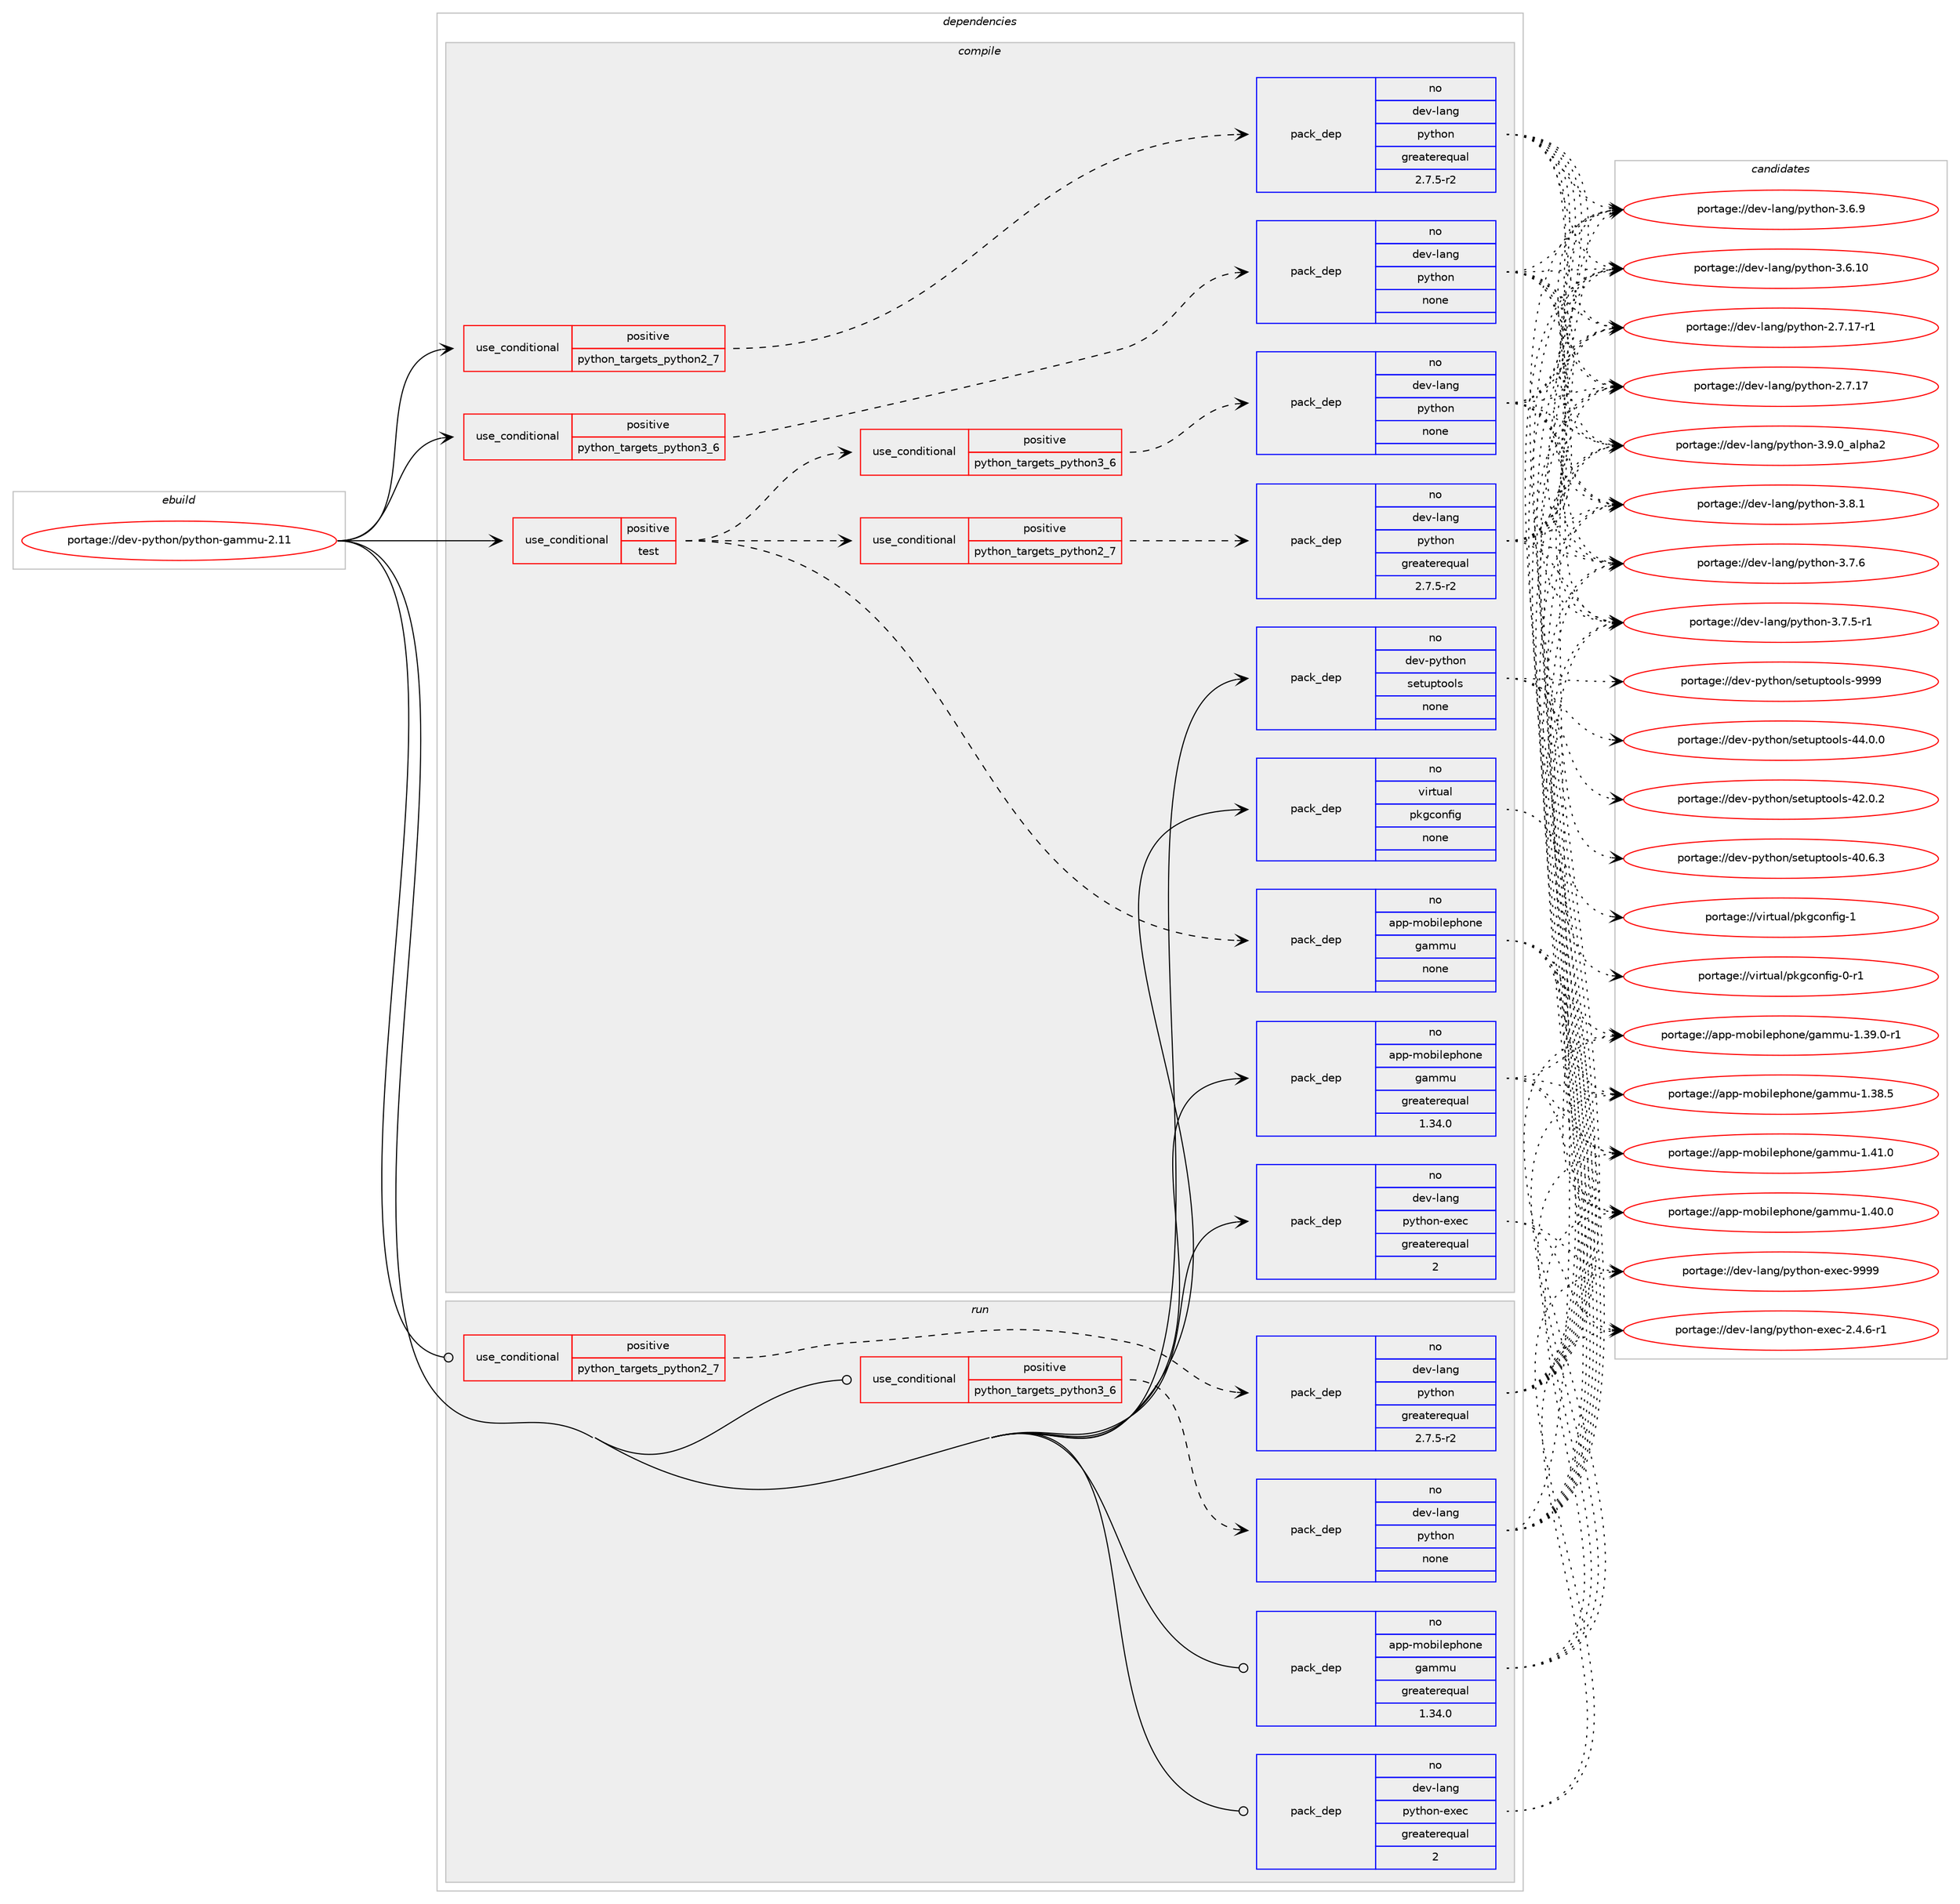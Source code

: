 digraph prolog {

# *************
# Graph options
# *************

newrank=true;
concentrate=true;
compound=true;
graph [rankdir=LR,fontname=Helvetica,fontsize=10,ranksep=1.5];#, ranksep=2.5, nodesep=0.2];
edge  [arrowhead=vee];
node  [fontname=Helvetica,fontsize=10];

# **********
# The ebuild
# **********

subgraph cluster_leftcol {
color=gray;
rank=same;
label=<<i>ebuild</i>>;
id [label="portage://dev-python/python-gammu-2.11", color=red, width=4, href="../dev-python/python-gammu-2.11.svg"];
}

# ****************
# The dependencies
# ****************

subgraph cluster_midcol {
color=gray;
label=<<i>dependencies</i>>;
subgraph cluster_compile {
fillcolor="#eeeeee";
style=filled;
label=<<i>compile</i>>;
subgraph cond107819 {
dependency432555 [label=<<TABLE BORDER="0" CELLBORDER="1" CELLSPACING="0" CELLPADDING="4"><TR><TD ROWSPAN="3" CELLPADDING="10">use_conditional</TD></TR><TR><TD>positive</TD></TR><TR><TD>python_targets_python2_7</TD></TR></TABLE>>, shape=none, color=red];
subgraph pack319821 {
dependency432556 [label=<<TABLE BORDER="0" CELLBORDER="1" CELLSPACING="0" CELLPADDING="4" WIDTH="220"><TR><TD ROWSPAN="6" CELLPADDING="30">pack_dep</TD></TR><TR><TD WIDTH="110">no</TD></TR><TR><TD>dev-lang</TD></TR><TR><TD>python</TD></TR><TR><TD>greaterequal</TD></TR><TR><TD>2.7.5-r2</TD></TR></TABLE>>, shape=none, color=blue];
}
dependency432555:e -> dependency432556:w [weight=20,style="dashed",arrowhead="vee"];
}
id:e -> dependency432555:w [weight=20,style="solid",arrowhead="vee"];
subgraph cond107820 {
dependency432557 [label=<<TABLE BORDER="0" CELLBORDER="1" CELLSPACING="0" CELLPADDING="4"><TR><TD ROWSPAN="3" CELLPADDING="10">use_conditional</TD></TR><TR><TD>positive</TD></TR><TR><TD>python_targets_python3_6</TD></TR></TABLE>>, shape=none, color=red];
subgraph pack319822 {
dependency432558 [label=<<TABLE BORDER="0" CELLBORDER="1" CELLSPACING="0" CELLPADDING="4" WIDTH="220"><TR><TD ROWSPAN="6" CELLPADDING="30">pack_dep</TD></TR><TR><TD WIDTH="110">no</TD></TR><TR><TD>dev-lang</TD></TR><TR><TD>python</TD></TR><TR><TD>none</TD></TR><TR><TD></TD></TR></TABLE>>, shape=none, color=blue];
}
dependency432557:e -> dependency432558:w [weight=20,style="dashed",arrowhead="vee"];
}
id:e -> dependency432557:w [weight=20,style="solid",arrowhead="vee"];
subgraph cond107821 {
dependency432559 [label=<<TABLE BORDER="0" CELLBORDER="1" CELLSPACING="0" CELLPADDING="4"><TR><TD ROWSPAN="3" CELLPADDING="10">use_conditional</TD></TR><TR><TD>positive</TD></TR><TR><TD>test</TD></TR></TABLE>>, shape=none, color=red];
subgraph cond107822 {
dependency432560 [label=<<TABLE BORDER="0" CELLBORDER="1" CELLSPACING="0" CELLPADDING="4"><TR><TD ROWSPAN="3" CELLPADDING="10">use_conditional</TD></TR><TR><TD>positive</TD></TR><TR><TD>python_targets_python2_7</TD></TR></TABLE>>, shape=none, color=red];
subgraph pack319823 {
dependency432561 [label=<<TABLE BORDER="0" CELLBORDER="1" CELLSPACING="0" CELLPADDING="4" WIDTH="220"><TR><TD ROWSPAN="6" CELLPADDING="30">pack_dep</TD></TR><TR><TD WIDTH="110">no</TD></TR><TR><TD>dev-lang</TD></TR><TR><TD>python</TD></TR><TR><TD>greaterequal</TD></TR><TR><TD>2.7.5-r2</TD></TR></TABLE>>, shape=none, color=blue];
}
dependency432560:e -> dependency432561:w [weight=20,style="dashed",arrowhead="vee"];
}
dependency432559:e -> dependency432560:w [weight=20,style="dashed",arrowhead="vee"];
subgraph cond107823 {
dependency432562 [label=<<TABLE BORDER="0" CELLBORDER="1" CELLSPACING="0" CELLPADDING="4"><TR><TD ROWSPAN="3" CELLPADDING="10">use_conditional</TD></TR><TR><TD>positive</TD></TR><TR><TD>python_targets_python3_6</TD></TR></TABLE>>, shape=none, color=red];
subgraph pack319824 {
dependency432563 [label=<<TABLE BORDER="0" CELLBORDER="1" CELLSPACING="0" CELLPADDING="4" WIDTH="220"><TR><TD ROWSPAN="6" CELLPADDING="30">pack_dep</TD></TR><TR><TD WIDTH="110">no</TD></TR><TR><TD>dev-lang</TD></TR><TR><TD>python</TD></TR><TR><TD>none</TD></TR><TR><TD></TD></TR></TABLE>>, shape=none, color=blue];
}
dependency432562:e -> dependency432563:w [weight=20,style="dashed",arrowhead="vee"];
}
dependency432559:e -> dependency432562:w [weight=20,style="dashed",arrowhead="vee"];
subgraph pack319825 {
dependency432564 [label=<<TABLE BORDER="0" CELLBORDER="1" CELLSPACING="0" CELLPADDING="4" WIDTH="220"><TR><TD ROWSPAN="6" CELLPADDING="30">pack_dep</TD></TR><TR><TD WIDTH="110">no</TD></TR><TR><TD>app-mobilephone</TD></TR><TR><TD>gammu</TD></TR><TR><TD>none</TD></TR><TR><TD></TD></TR></TABLE>>, shape=none, color=blue];
}
dependency432559:e -> dependency432564:w [weight=20,style="dashed",arrowhead="vee"];
}
id:e -> dependency432559:w [weight=20,style="solid",arrowhead="vee"];
subgraph pack319826 {
dependency432565 [label=<<TABLE BORDER="0" CELLBORDER="1" CELLSPACING="0" CELLPADDING="4" WIDTH="220"><TR><TD ROWSPAN="6" CELLPADDING="30">pack_dep</TD></TR><TR><TD WIDTH="110">no</TD></TR><TR><TD>app-mobilephone</TD></TR><TR><TD>gammu</TD></TR><TR><TD>greaterequal</TD></TR><TR><TD>1.34.0</TD></TR></TABLE>>, shape=none, color=blue];
}
id:e -> dependency432565:w [weight=20,style="solid",arrowhead="vee"];
subgraph pack319827 {
dependency432566 [label=<<TABLE BORDER="0" CELLBORDER="1" CELLSPACING="0" CELLPADDING="4" WIDTH="220"><TR><TD ROWSPAN="6" CELLPADDING="30">pack_dep</TD></TR><TR><TD WIDTH="110">no</TD></TR><TR><TD>dev-lang</TD></TR><TR><TD>python-exec</TD></TR><TR><TD>greaterequal</TD></TR><TR><TD>2</TD></TR></TABLE>>, shape=none, color=blue];
}
id:e -> dependency432566:w [weight=20,style="solid",arrowhead="vee"];
subgraph pack319828 {
dependency432567 [label=<<TABLE BORDER="0" CELLBORDER="1" CELLSPACING="0" CELLPADDING="4" WIDTH="220"><TR><TD ROWSPAN="6" CELLPADDING="30">pack_dep</TD></TR><TR><TD WIDTH="110">no</TD></TR><TR><TD>dev-python</TD></TR><TR><TD>setuptools</TD></TR><TR><TD>none</TD></TR><TR><TD></TD></TR></TABLE>>, shape=none, color=blue];
}
id:e -> dependency432567:w [weight=20,style="solid",arrowhead="vee"];
subgraph pack319829 {
dependency432568 [label=<<TABLE BORDER="0" CELLBORDER="1" CELLSPACING="0" CELLPADDING="4" WIDTH="220"><TR><TD ROWSPAN="6" CELLPADDING="30">pack_dep</TD></TR><TR><TD WIDTH="110">no</TD></TR><TR><TD>virtual</TD></TR><TR><TD>pkgconfig</TD></TR><TR><TD>none</TD></TR><TR><TD></TD></TR></TABLE>>, shape=none, color=blue];
}
id:e -> dependency432568:w [weight=20,style="solid",arrowhead="vee"];
}
subgraph cluster_compileandrun {
fillcolor="#eeeeee";
style=filled;
label=<<i>compile and run</i>>;
}
subgraph cluster_run {
fillcolor="#eeeeee";
style=filled;
label=<<i>run</i>>;
subgraph cond107824 {
dependency432569 [label=<<TABLE BORDER="0" CELLBORDER="1" CELLSPACING="0" CELLPADDING="4"><TR><TD ROWSPAN="3" CELLPADDING="10">use_conditional</TD></TR><TR><TD>positive</TD></TR><TR><TD>python_targets_python2_7</TD></TR></TABLE>>, shape=none, color=red];
subgraph pack319830 {
dependency432570 [label=<<TABLE BORDER="0" CELLBORDER="1" CELLSPACING="0" CELLPADDING="4" WIDTH="220"><TR><TD ROWSPAN="6" CELLPADDING="30">pack_dep</TD></TR><TR><TD WIDTH="110">no</TD></TR><TR><TD>dev-lang</TD></TR><TR><TD>python</TD></TR><TR><TD>greaterequal</TD></TR><TR><TD>2.7.5-r2</TD></TR></TABLE>>, shape=none, color=blue];
}
dependency432569:e -> dependency432570:w [weight=20,style="dashed",arrowhead="vee"];
}
id:e -> dependency432569:w [weight=20,style="solid",arrowhead="odot"];
subgraph cond107825 {
dependency432571 [label=<<TABLE BORDER="0" CELLBORDER="1" CELLSPACING="0" CELLPADDING="4"><TR><TD ROWSPAN="3" CELLPADDING="10">use_conditional</TD></TR><TR><TD>positive</TD></TR><TR><TD>python_targets_python3_6</TD></TR></TABLE>>, shape=none, color=red];
subgraph pack319831 {
dependency432572 [label=<<TABLE BORDER="0" CELLBORDER="1" CELLSPACING="0" CELLPADDING="4" WIDTH="220"><TR><TD ROWSPAN="6" CELLPADDING="30">pack_dep</TD></TR><TR><TD WIDTH="110">no</TD></TR><TR><TD>dev-lang</TD></TR><TR><TD>python</TD></TR><TR><TD>none</TD></TR><TR><TD></TD></TR></TABLE>>, shape=none, color=blue];
}
dependency432571:e -> dependency432572:w [weight=20,style="dashed",arrowhead="vee"];
}
id:e -> dependency432571:w [weight=20,style="solid",arrowhead="odot"];
subgraph pack319832 {
dependency432573 [label=<<TABLE BORDER="0" CELLBORDER="1" CELLSPACING="0" CELLPADDING="4" WIDTH="220"><TR><TD ROWSPAN="6" CELLPADDING="30">pack_dep</TD></TR><TR><TD WIDTH="110">no</TD></TR><TR><TD>app-mobilephone</TD></TR><TR><TD>gammu</TD></TR><TR><TD>greaterequal</TD></TR><TR><TD>1.34.0</TD></TR></TABLE>>, shape=none, color=blue];
}
id:e -> dependency432573:w [weight=20,style="solid",arrowhead="odot"];
subgraph pack319833 {
dependency432574 [label=<<TABLE BORDER="0" CELLBORDER="1" CELLSPACING="0" CELLPADDING="4" WIDTH="220"><TR><TD ROWSPAN="6" CELLPADDING="30">pack_dep</TD></TR><TR><TD WIDTH="110">no</TD></TR><TR><TD>dev-lang</TD></TR><TR><TD>python-exec</TD></TR><TR><TD>greaterequal</TD></TR><TR><TD>2</TD></TR></TABLE>>, shape=none, color=blue];
}
id:e -> dependency432574:w [weight=20,style="solid",arrowhead="odot"];
}
}

# **************
# The candidates
# **************

subgraph cluster_choices {
rank=same;
color=gray;
label=<<i>candidates</i>>;

subgraph choice319821 {
color=black;
nodesep=1;
choice10010111845108971101034711212111610411111045514657464895971081121049750 [label="portage://dev-lang/python-3.9.0_alpha2", color=red, width=4,href="../dev-lang/python-3.9.0_alpha2.svg"];
choice100101118451089711010347112121116104111110455146564649 [label="portage://dev-lang/python-3.8.1", color=red, width=4,href="../dev-lang/python-3.8.1.svg"];
choice100101118451089711010347112121116104111110455146554654 [label="portage://dev-lang/python-3.7.6", color=red, width=4,href="../dev-lang/python-3.7.6.svg"];
choice1001011184510897110103471121211161041111104551465546534511449 [label="portage://dev-lang/python-3.7.5-r1", color=red, width=4,href="../dev-lang/python-3.7.5-r1.svg"];
choice100101118451089711010347112121116104111110455146544657 [label="portage://dev-lang/python-3.6.9", color=red, width=4,href="../dev-lang/python-3.6.9.svg"];
choice10010111845108971101034711212111610411111045514654464948 [label="portage://dev-lang/python-3.6.10", color=red, width=4,href="../dev-lang/python-3.6.10.svg"];
choice100101118451089711010347112121116104111110455046554649554511449 [label="portage://dev-lang/python-2.7.17-r1", color=red, width=4,href="../dev-lang/python-2.7.17-r1.svg"];
choice10010111845108971101034711212111610411111045504655464955 [label="portage://dev-lang/python-2.7.17", color=red, width=4,href="../dev-lang/python-2.7.17.svg"];
dependency432556:e -> choice10010111845108971101034711212111610411111045514657464895971081121049750:w [style=dotted,weight="100"];
dependency432556:e -> choice100101118451089711010347112121116104111110455146564649:w [style=dotted,weight="100"];
dependency432556:e -> choice100101118451089711010347112121116104111110455146554654:w [style=dotted,weight="100"];
dependency432556:e -> choice1001011184510897110103471121211161041111104551465546534511449:w [style=dotted,weight="100"];
dependency432556:e -> choice100101118451089711010347112121116104111110455146544657:w [style=dotted,weight="100"];
dependency432556:e -> choice10010111845108971101034711212111610411111045514654464948:w [style=dotted,weight="100"];
dependency432556:e -> choice100101118451089711010347112121116104111110455046554649554511449:w [style=dotted,weight="100"];
dependency432556:e -> choice10010111845108971101034711212111610411111045504655464955:w [style=dotted,weight="100"];
}
subgraph choice319822 {
color=black;
nodesep=1;
choice10010111845108971101034711212111610411111045514657464895971081121049750 [label="portage://dev-lang/python-3.9.0_alpha2", color=red, width=4,href="../dev-lang/python-3.9.0_alpha2.svg"];
choice100101118451089711010347112121116104111110455146564649 [label="portage://dev-lang/python-3.8.1", color=red, width=4,href="../dev-lang/python-3.8.1.svg"];
choice100101118451089711010347112121116104111110455146554654 [label="portage://dev-lang/python-3.7.6", color=red, width=4,href="../dev-lang/python-3.7.6.svg"];
choice1001011184510897110103471121211161041111104551465546534511449 [label="portage://dev-lang/python-3.7.5-r1", color=red, width=4,href="../dev-lang/python-3.7.5-r1.svg"];
choice100101118451089711010347112121116104111110455146544657 [label="portage://dev-lang/python-3.6.9", color=red, width=4,href="../dev-lang/python-3.6.9.svg"];
choice10010111845108971101034711212111610411111045514654464948 [label="portage://dev-lang/python-3.6.10", color=red, width=4,href="../dev-lang/python-3.6.10.svg"];
choice100101118451089711010347112121116104111110455046554649554511449 [label="portage://dev-lang/python-2.7.17-r1", color=red, width=4,href="../dev-lang/python-2.7.17-r1.svg"];
choice10010111845108971101034711212111610411111045504655464955 [label="portage://dev-lang/python-2.7.17", color=red, width=4,href="../dev-lang/python-2.7.17.svg"];
dependency432558:e -> choice10010111845108971101034711212111610411111045514657464895971081121049750:w [style=dotted,weight="100"];
dependency432558:e -> choice100101118451089711010347112121116104111110455146564649:w [style=dotted,weight="100"];
dependency432558:e -> choice100101118451089711010347112121116104111110455146554654:w [style=dotted,weight="100"];
dependency432558:e -> choice1001011184510897110103471121211161041111104551465546534511449:w [style=dotted,weight="100"];
dependency432558:e -> choice100101118451089711010347112121116104111110455146544657:w [style=dotted,weight="100"];
dependency432558:e -> choice10010111845108971101034711212111610411111045514654464948:w [style=dotted,weight="100"];
dependency432558:e -> choice100101118451089711010347112121116104111110455046554649554511449:w [style=dotted,weight="100"];
dependency432558:e -> choice10010111845108971101034711212111610411111045504655464955:w [style=dotted,weight="100"];
}
subgraph choice319823 {
color=black;
nodesep=1;
choice10010111845108971101034711212111610411111045514657464895971081121049750 [label="portage://dev-lang/python-3.9.0_alpha2", color=red, width=4,href="../dev-lang/python-3.9.0_alpha2.svg"];
choice100101118451089711010347112121116104111110455146564649 [label="portage://dev-lang/python-3.8.1", color=red, width=4,href="../dev-lang/python-3.8.1.svg"];
choice100101118451089711010347112121116104111110455146554654 [label="portage://dev-lang/python-3.7.6", color=red, width=4,href="../dev-lang/python-3.7.6.svg"];
choice1001011184510897110103471121211161041111104551465546534511449 [label="portage://dev-lang/python-3.7.5-r1", color=red, width=4,href="../dev-lang/python-3.7.5-r1.svg"];
choice100101118451089711010347112121116104111110455146544657 [label="portage://dev-lang/python-3.6.9", color=red, width=4,href="../dev-lang/python-3.6.9.svg"];
choice10010111845108971101034711212111610411111045514654464948 [label="portage://dev-lang/python-3.6.10", color=red, width=4,href="../dev-lang/python-3.6.10.svg"];
choice100101118451089711010347112121116104111110455046554649554511449 [label="portage://dev-lang/python-2.7.17-r1", color=red, width=4,href="../dev-lang/python-2.7.17-r1.svg"];
choice10010111845108971101034711212111610411111045504655464955 [label="portage://dev-lang/python-2.7.17", color=red, width=4,href="../dev-lang/python-2.7.17.svg"];
dependency432561:e -> choice10010111845108971101034711212111610411111045514657464895971081121049750:w [style=dotted,weight="100"];
dependency432561:e -> choice100101118451089711010347112121116104111110455146564649:w [style=dotted,weight="100"];
dependency432561:e -> choice100101118451089711010347112121116104111110455146554654:w [style=dotted,weight="100"];
dependency432561:e -> choice1001011184510897110103471121211161041111104551465546534511449:w [style=dotted,weight="100"];
dependency432561:e -> choice100101118451089711010347112121116104111110455146544657:w [style=dotted,weight="100"];
dependency432561:e -> choice10010111845108971101034711212111610411111045514654464948:w [style=dotted,weight="100"];
dependency432561:e -> choice100101118451089711010347112121116104111110455046554649554511449:w [style=dotted,weight="100"];
dependency432561:e -> choice10010111845108971101034711212111610411111045504655464955:w [style=dotted,weight="100"];
}
subgraph choice319824 {
color=black;
nodesep=1;
choice10010111845108971101034711212111610411111045514657464895971081121049750 [label="portage://dev-lang/python-3.9.0_alpha2", color=red, width=4,href="../dev-lang/python-3.9.0_alpha2.svg"];
choice100101118451089711010347112121116104111110455146564649 [label="portage://dev-lang/python-3.8.1", color=red, width=4,href="../dev-lang/python-3.8.1.svg"];
choice100101118451089711010347112121116104111110455146554654 [label="portage://dev-lang/python-3.7.6", color=red, width=4,href="../dev-lang/python-3.7.6.svg"];
choice1001011184510897110103471121211161041111104551465546534511449 [label="portage://dev-lang/python-3.7.5-r1", color=red, width=4,href="../dev-lang/python-3.7.5-r1.svg"];
choice100101118451089711010347112121116104111110455146544657 [label="portage://dev-lang/python-3.6.9", color=red, width=4,href="../dev-lang/python-3.6.9.svg"];
choice10010111845108971101034711212111610411111045514654464948 [label="portage://dev-lang/python-3.6.10", color=red, width=4,href="../dev-lang/python-3.6.10.svg"];
choice100101118451089711010347112121116104111110455046554649554511449 [label="portage://dev-lang/python-2.7.17-r1", color=red, width=4,href="../dev-lang/python-2.7.17-r1.svg"];
choice10010111845108971101034711212111610411111045504655464955 [label="portage://dev-lang/python-2.7.17", color=red, width=4,href="../dev-lang/python-2.7.17.svg"];
dependency432563:e -> choice10010111845108971101034711212111610411111045514657464895971081121049750:w [style=dotted,weight="100"];
dependency432563:e -> choice100101118451089711010347112121116104111110455146564649:w [style=dotted,weight="100"];
dependency432563:e -> choice100101118451089711010347112121116104111110455146554654:w [style=dotted,weight="100"];
dependency432563:e -> choice1001011184510897110103471121211161041111104551465546534511449:w [style=dotted,weight="100"];
dependency432563:e -> choice100101118451089711010347112121116104111110455146544657:w [style=dotted,weight="100"];
dependency432563:e -> choice10010111845108971101034711212111610411111045514654464948:w [style=dotted,weight="100"];
dependency432563:e -> choice100101118451089711010347112121116104111110455046554649554511449:w [style=dotted,weight="100"];
dependency432563:e -> choice10010111845108971101034711212111610411111045504655464955:w [style=dotted,weight="100"];
}
subgraph choice319825 {
color=black;
nodesep=1;
choice971121124510911198105108101112104111110101471039710910911745494652494648 [label="portage://app-mobilephone/gammu-1.41.0", color=red, width=4,href="../app-mobilephone/gammu-1.41.0.svg"];
choice971121124510911198105108101112104111110101471039710910911745494652484648 [label="portage://app-mobilephone/gammu-1.40.0", color=red, width=4,href="../app-mobilephone/gammu-1.40.0.svg"];
choice9711211245109111981051081011121041111101014710397109109117454946515746484511449 [label="portage://app-mobilephone/gammu-1.39.0-r1", color=red, width=4,href="../app-mobilephone/gammu-1.39.0-r1.svg"];
choice971121124510911198105108101112104111110101471039710910911745494651564653 [label="portage://app-mobilephone/gammu-1.38.5", color=red, width=4,href="../app-mobilephone/gammu-1.38.5.svg"];
dependency432564:e -> choice971121124510911198105108101112104111110101471039710910911745494652494648:w [style=dotted,weight="100"];
dependency432564:e -> choice971121124510911198105108101112104111110101471039710910911745494652484648:w [style=dotted,weight="100"];
dependency432564:e -> choice9711211245109111981051081011121041111101014710397109109117454946515746484511449:w [style=dotted,weight="100"];
dependency432564:e -> choice971121124510911198105108101112104111110101471039710910911745494651564653:w [style=dotted,weight="100"];
}
subgraph choice319826 {
color=black;
nodesep=1;
choice971121124510911198105108101112104111110101471039710910911745494652494648 [label="portage://app-mobilephone/gammu-1.41.0", color=red, width=4,href="../app-mobilephone/gammu-1.41.0.svg"];
choice971121124510911198105108101112104111110101471039710910911745494652484648 [label="portage://app-mobilephone/gammu-1.40.0", color=red, width=4,href="../app-mobilephone/gammu-1.40.0.svg"];
choice9711211245109111981051081011121041111101014710397109109117454946515746484511449 [label="portage://app-mobilephone/gammu-1.39.0-r1", color=red, width=4,href="../app-mobilephone/gammu-1.39.0-r1.svg"];
choice971121124510911198105108101112104111110101471039710910911745494651564653 [label="portage://app-mobilephone/gammu-1.38.5", color=red, width=4,href="../app-mobilephone/gammu-1.38.5.svg"];
dependency432565:e -> choice971121124510911198105108101112104111110101471039710910911745494652494648:w [style=dotted,weight="100"];
dependency432565:e -> choice971121124510911198105108101112104111110101471039710910911745494652484648:w [style=dotted,weight="100"];
dependency432565:e -> choice9711211245109111981051081011121041111101014710397109109117454946515746484511449:w [style=dotted,weight="100"];
dependency432565:e -> choice971121124510911198105108101112104111110101471039710910911745494651564653:w [style=dotted,weight="100"];
}
subgraph choice319827 {
color=black;
nodesep=1;
choice10010111845108971101034711212111610411111045101120101994557575757 [label="portage://dev-lang/python-exec-9999", color=red, width=4,href="../dev-lang/python-exec-9999.svg"];
choice10010111845108971101034711212111610411111045101120101994550465246544511449 [label="portage://dev-lang/python-exec-2.4.6-r1", color=red, width=4,href="../dev-lang/python-exec-2.4.6-r1.svg"];
dependency432566:e -> choice10010111845108971101034711212111610411111045101120101994557575757:w [style=dotted,weight="100"];
dependency432566:e -> choice10010111845108971101034711212111610411111045101120101994550465246544511449:w [style=dotted,weight="100"];
}
subgraph choice319828 {
color=black;
nodesep=1;
choice10010111845112121116104111110471151011161171121161111111081154557575757 [label="portage://dev-python/setuptools-9999", color=red, width=4,href="../dev-python/setuptools-9999.svg"];
choice100101118451121211161041111104711510111611711211611111110811545525246484648 [label="portage://dev-python/setuptools-44.0.0", color=red, width=4,href="../dev-python/setuptools-44.0.0.svg"];
choice100101118451121211161041111104711510111611711211611111110811545525046484650 [label="portage://dev-python/setuptools-42.0.2", color=red, width=4,href="../dev-python/setuptools-42.0.2.svg"];
choice100101118451121211161041111104711510111611711211611111110811545524846544651 [label="portage://dev-python/setuptools-40.6.3", color=red, width=4,href="../dev-python/setuptools-40.6.3.svg"];
dependency432567:e -> choice10010111845112121116104111110471151011161171121161111111081154557575757:w [style=dotted,weight="100"];
dependency432567:e -> choice100101118451121211161041111104711510111611711211611111110811545525246484648:w [style=dotted,weight="100"];
dependency432567:e -> choice100101118451121211161041111104711510111611711211611111110811545525046484650:w [style=dotted,weight="100"];
dependency432567:e -> choice100101118451121211161041111104711510111611711211611111110811545524846544651:w [style=dotted,weight="100"];
}
subgraph choice319829 {
color=black;
nodesep=1;
choice1181051141161179710847112107103991111101021051034549 [label="portage://virtual/pkgconfig-1", color=red, width=4,href="../virtual/pkgconfig-1.svg"];
choice11810511411611797108471121071039911111010210510345484511449 [label="portage://virtual/pkgconfig-0-r1", color=red, width=4,href="../virtual/pkgconfig-0-r1.svg"];
dependency432568:e -> choice1181051141161179710847112107103991111101021051034549:w [style=dotted,weight="100"];
dependency432568:e -> choice11810511411611797108471121071039911111010210510345484511449:w [style=dotted,weight="100"];
}
subgraph choice319830 {
color=black;
nodesep=1;
choice10010111845108971101034711212111610411111045514657464895971081121049750 [label="portage://dev-lang/python-3.9.0_alpha2", color=red, width=4,href="../dev-lang/python-3.9.0_alpha2.svg"];
choice100101118451089711010347112121116104111110455146564649 [label="portage://dev-lang/python-3.8.1", color=red, width=4,href="../dev-lang/python-3.8.1.svg"];
choice100101118451089711010347112121116104111110455146554654 [label="portage://dev-lang/python-3.7.6", color=red, width=4,href="../dev-lang/python-3.7.6.svg"];
choice1001011184510897110103471121211161041111104551465546534511449 [label="portage://dev-lang/python-3.7.5-r1", color=red, width=4,href="../dev-lang/python-3.7.5-r1.svg"];
choice100101118451089711010347112121116104111110455146544657 [label="portage://dev-lang/python-3.6.9", color=red, width=4,href="../dev-lang/python-3.6.9.svg"];
choice10010111845108971101034711212111610411111045514654464948 [label="portage://dev-lang/python-3.6.10", color=red, width=4,href="../dev-lang/python-3.6.10.svg"];
choice100101118451089711010347112121116104111110455046554649554511449 [label="portage://dev-lang/python-2.7.17-r1", color=red, width=4,href="../dev-lang/python-2.7.17-r1.svg"];
choice10010111845108971101034711212111610411111045504655464955 [label="portage://dev-lang/python-2.7.17", color=red, width=4,href="../dev-lang/python-2.7.17.svg"];
dependency432570:e -> choice10010111845108971101034711212111610411111045514657464895971081121049750:w [style=dotted,weight="100"];
dependency432570:e -> choice100101118451089711010347112121116104111110455146564649:w [style=dotted,weight="100"];
dependency432570:e -> choice100101118451089711010347112121116104111110455146554654:w [style=dotted,weight="100"];
dependency432570:e -> choice1001011184510897110103471121211161041111104551465546534511449:w [style=dotted,weight="100"];
dependency432570:e -> choice100101118451089711010347112121116104111110455146544657:w [style=dotted,weight="100"];
dependency432570:e -> choice10010111845108971101034711212111610411111045514654464948:w [style=dotted,weight="100"];
dependency432570:e -> choice100101118451089711010347112121116104111110455046554649554511449:w [style=dotted,weight="100"];
dependency432570:e -> choice10010111845108971101034711212111610411111045504655464955:w [style=dotted,weight="100"];
}
subgraph choice319831 {
color=black;
nodesep=1;
choice10010111845108971101034711212111610411111045514657464895971081121049750 [label="portage://dev-lang/python-3.9.0_alpha2", color=red, width=4,href="../dev-lang/python-3.9.0_alpha2.svg"];
choice100101118451089711010347112121116104111110455146564649 [label="portage://dev-lang/python-3.8.1", color=red, width=4,href="../dev-lang/python-3.8.1.svg"];
choice100101118451089711010347112121116104111110455146554654 [label="portage://dev-lang/python-3.7.6", color=red, width=4,href="../dev-lang/python-3.7.6.svg"];
choice1001011184510897110103471121211161041111104551465546534511449 [label="portage://dev-lang/python-3.7.5-r1", color=red, width=4,href="../dev-lang/python-3.7.5-r1.svg"];
choice100101118451089711010347112121116104111110455146544657 [label="portage://dev-lang/python-3.6.9", color=red, width=4,href="../dev-lang/python-3.6.9.svg"];
choice10010111845108971101034711212111610411111045514654464948 [label="portage://dev-lang/python-3.6.10", color=red, width=4,href="../dev-lang/python-3.6.10.svg"];
choice100101118451089711010347112121116104111110455046554649554511449 [label="portage://dev-lang/python-2.7.17-r1", color=red, width=4,href="../dev-lang/python-2.7.17-r1.svg"];
choice10010111845108971101034711212111610411111045504655464955 [label="portage://dev-lang/python-2.7.17", color=red, width=4,href="../dev-lang/python-2.7.17.svg"];
dependency432572:e -> choice10010111845108971101034711212111610411111045514657464895971081121049750:w [style=dotted,weight="100"];
dependency432572:e -> choice100101118451089711010347112121116104111110455146564649:w [style=dotted,weight="100"];
dependency432572:e -> choice100101118451089711010347112121116104111110455146554654:w [style=dotted,weight="100"];
dependency432572:e -> choice1001011184510897110103471121211161041111104551465546534511449:w [style=dotted,weight="100"];
dependency432572:e -> choice100101118451089711010347112121116104111110455146544657:w [style=dotted,weight="100"];
dependency432572:e -> choice10010111845108971101034711212111610411111045514654464948:w [style=dotted,weight="100"];
dependency432572:e -> choice100101118451089711010347112121116104111110455046554649554511449:w [style=dotted,weight="100"];
dependency432572:e -> choice10010111845108971101034711212111610411111045504655464955:w [style=dotted,weight="100"];
}
subgraph choice319832 {
color=black;
nodesep=1;
choice971121124510911198105108101112104111110101471039710910911745494652494648 [label="portage://app-mobilephone/gammu-1.41.0", color=red, width=4,href="../app-mobilephone/gammu-1.41.0.svg"];
choice971121124510911198105108101112104111110101471039710910911745494652484648 [label="portage://app-mobilephone/gammu-1.40.0", color=red, width=4,href="../app-mobilephone/gammu-1.40.0.svg"];
choice9711211245109111981051081011121041111101014710397109109117454946515746484511449 [label="portage://app-mobilephone/gammu-1.39.0-r1", color=red, width=4,href="../app-mobilephone/gammu-1.39.0-r1.svg"];
choice971121124510911198105108101112104111110101471039710910911745494651564653 [label="portage://app-mobilephone/gammu-1.38.5", color=red, width=4,href="../app-mobilephone/gammu-1.38.5.svg"];
dependency432573:e -> choice971121124510911198105108101112104111110101471039710910911745494652494648:w [style=dotted,weight="100"];
dependency432573:e -> choice971121124510911198105108101112104111110101471039710910911745494652484648:w [style=dotted,weight="100"];
dependency432573:e -> choice9711211245109111981051081011121041111101014710397109109117454946515746484511449:w [style=dotted,weight="100"];
dependency432573:e -> choice971121124510911198105108101112104111110101471039710910911745494651564653:w [style=dotted,weight="100"];
}
subgraph choice319833 {
color=black;
nodesep=1;
choice10010111845108971101034711212111610411111045101120101994557575757 [label="portage://dev-lang/python-exec-9999", color=red, width=4,href="../dev-lang/python-exec-9999.svg"];
choice10010111845108971101034711212111610411111045101120101994550465246544511449 [label="portage://dev-lang/python-exec-2.4.6-r1", color=red, width=4,href="../dev-lang/python-exec-2.4.6-r1.svg"];
dependency432574:e -> choice10010111845108971101034711212111610411111045101120101994557575757:w [style=dotted,weight="100"];
dependency432574:e -> choice10010111845108971101034711212111610411111045101120101994550465246544511449:w [style=dotted,weight="100"];
}
}

}
